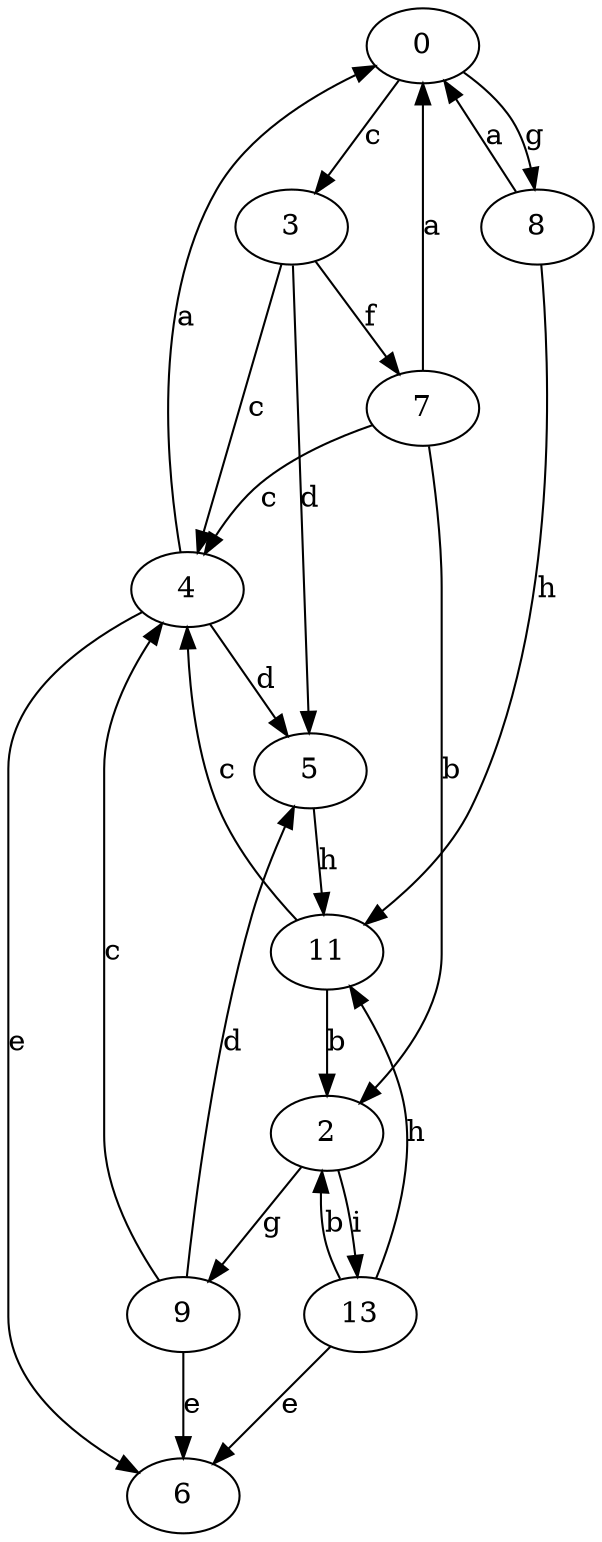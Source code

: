 strict digraph  {
0;
2;
3;
4;
5;
6;
7;
8;
9;
11;
13;
0 -> 3  [label=c];
0 -> 8  [label=g];
2 -> 9  [label=g];
2 -> 13  [label=i];
3 -> 4  [label=c];
3 -> 5  [label=d];
3 -> 7  [label=f];
4 -> 0  [label=a];
4 -> 5  [label=d];
4 -> 6  [label=e];
5 -> 11  [label=h];
7 -> 0  [label=a];
7 -> 2  [label=b];
7 -> 4  [label=c];
8 -> 0  [label=a];
8 -> 11  [label=h];
9 -> 4  [label=c];
9 -> 5  [label=d];
9 -> 6  [label=e];
11 -> 2  [label=b];
11 -> 4  [label=c];
13 -> 2  [label=b];
13 -> 6  [label=e];
13 -> 11  [label=h];
}

